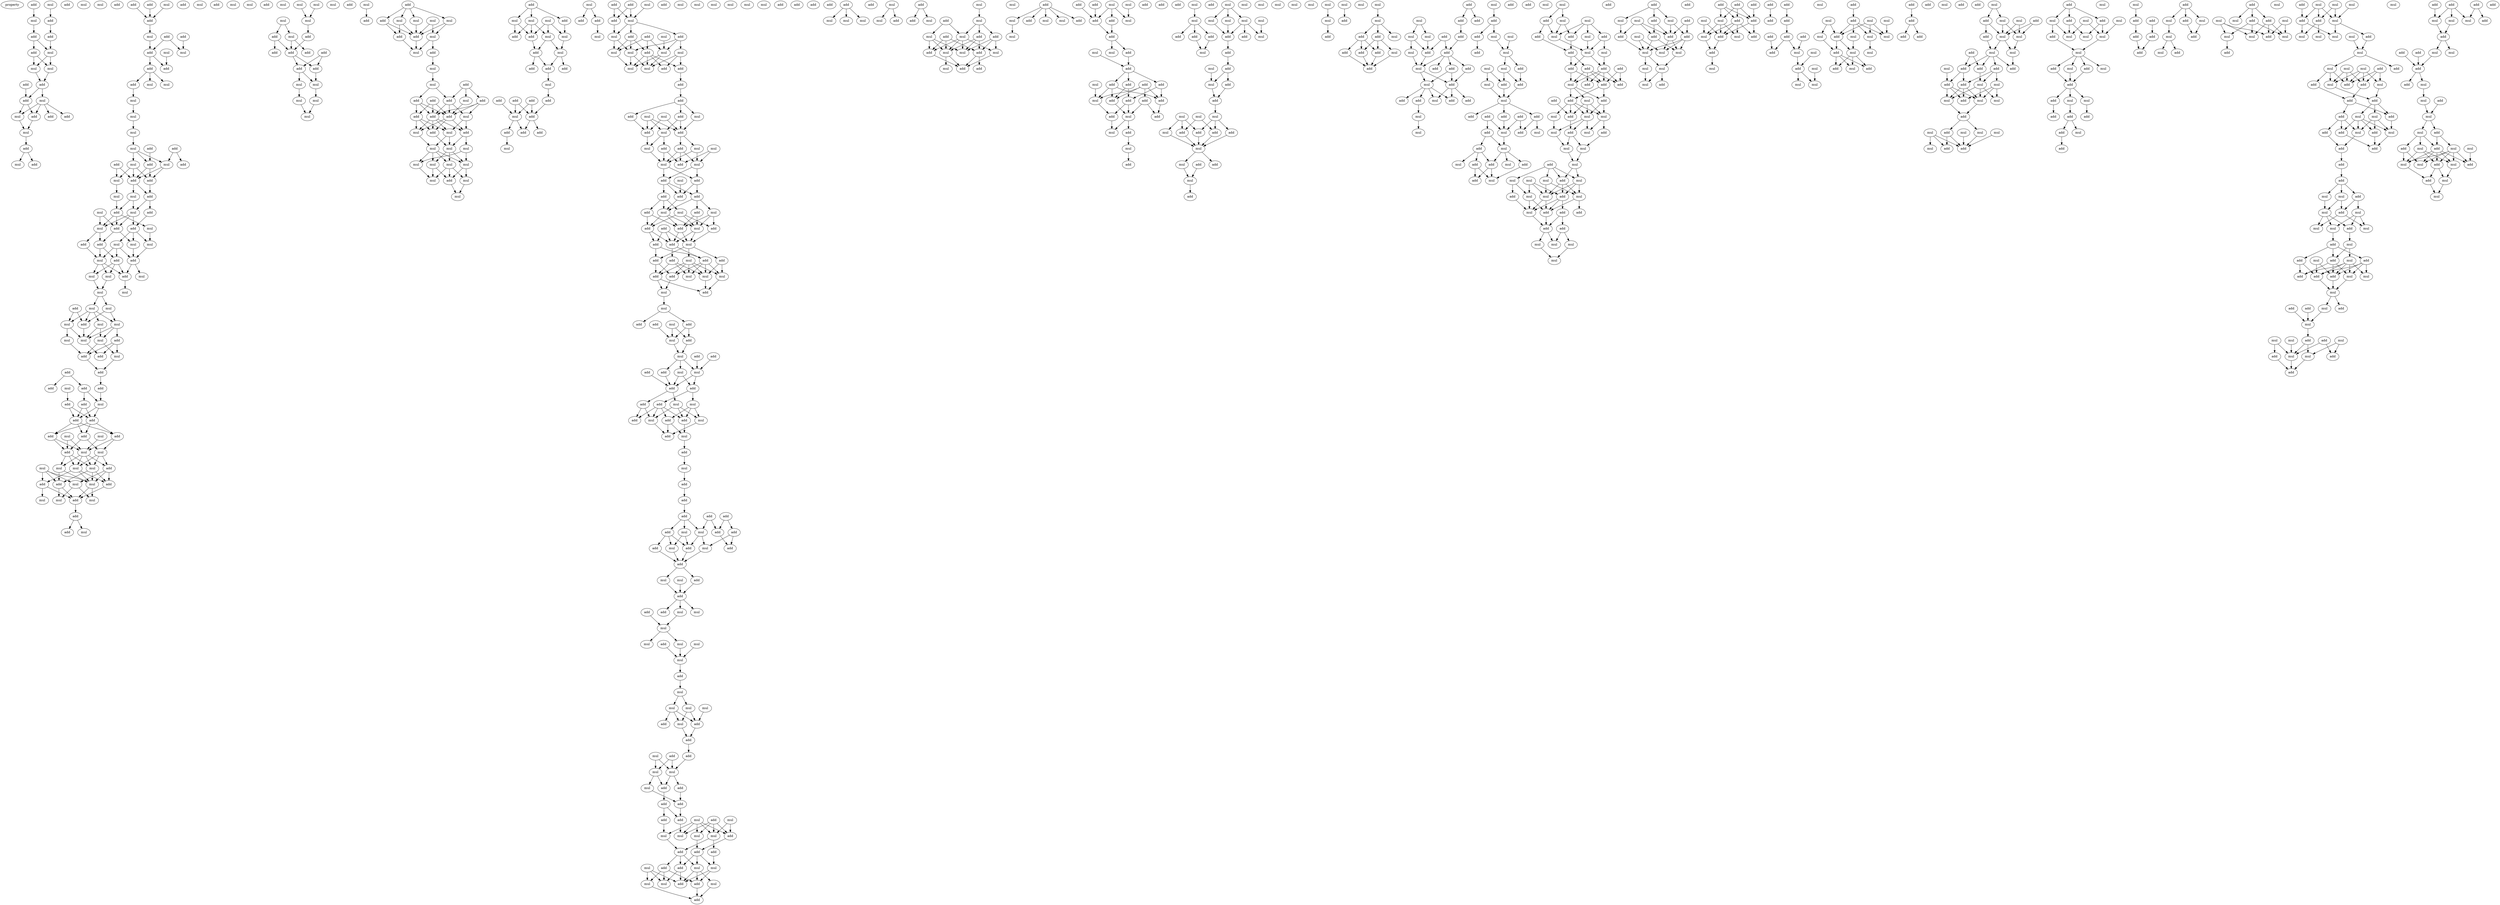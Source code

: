 digraph {
    node [fontcolor=black]
    property [mul=2,lf=1.3]
    0 [ label = add ];
    1 [ label = add ];
    2 [ label = mul ];
    3 [ label = mul ];
    4 [ label = add ];
    5 [ label = mul ];
    6 [ label = add ];
    7 [ label = add ];
    8 [ label = add ];
    9 [ label = mul ];
    10 [ label = mul ];
    11 [ label = mul ];
    12 [ label = mul ];
    13 [ label = add ];
    14 [ label = add ];
    15 [ label = mul ];
    16 [ label = add ];
    17 [ label = mul ];
    18 [ label = add ];
    19 [ label = add ];
    20 [ label = add ];
    21 [ label = add ];
    22 [ label = mul ];
    23 [ label = add ];
    24 [ label = add ];
    25 [ label = mul ];
    26 [ label = add ];
    27 [ label = mul ];
    28 [ label = add ];
    29 [ label = add ];
    30 [ label = add ];
    31 [ label = mul ];
    32 [ label = add ];
    33 [ label = add ];
    34 [ label = mul ];
    35 [ label = mul ];
    36 [ label = add ];
    37 [ label = add ];
    38 [ label = add ];
    39 [ label = mul ];
    40 [ label = mul ];
    41 [ label = mul ];
    42 [ label = mul ];
    43 [ label = add ];
    44 [ label = mul ];
    45 [ label = mul ];
    46 [ label = add ];
    47 [ label = add ];
    48 [ label = mul ];
    49 [ label = add ];
    50 [ label = mul ];
    51 [ label = add ];
    52 [ label = add ];
    53 [ label = mul ];
    54 [ label = mul ];
    55 [ label = add ];
    56 [ label = add ];
    57 [ label = mul ];
    58 [ label = add ];
    59 [ label = mul ];
    60 [ label = add ];
    61 [ label = add ];
    62 [ label = mul ];
    63 [ label = mul ];
    64 [ label = mul ];
    65 [ label = add ];
    66 [ label = add ];
    67 [ label = mul ];
    68 [ label = mul ];
    69 [ label = add ];
    70 [ label = add ];
    71 [ label = mul ];
    72 [ label = mul ];
    73 [ label = mul ];
    74 [ label = add ];
    75 [ label = add ];
    76 [ label = mul ];
    77 [ label = mul ];
    78 [ label = add ];
    79 [ label = mul ];
    80 [ label = mul ];
    81 [ label = mul ];
    82 [ label = mul ];
    83 [ label = add ];
    84 [ label = add ];
    85 [ label = mul ];
    86 [ label = add ];
    87 [ label = mul ];
    88 [ label = mul ];
    89 [ label = mul ];
    90 [ label = mul ];
    91 [ label = mul ];
    92 [ label = add ];
    93 [ label = mul ];
    94 [ label = add ];
    95 [ label = add ];
    96 [ label = mul ];
    97 [ label = add ];
    98 [ label = add ];
    99 [ label = add ];
    100 [ label = add ];
    101 [ label = add ];
    102 [ label = mul ];
    103 [ label = mul ];
    104 [ label = add ];
    105 [ label = add ];
    106 [ label = add ];
    107 [ label = add ];
    108 [ label = add ];
    109 [ label = add ];
    110 [ label = mul ];
    111 [ label = mul ];
    112 [ label = add ];
    113 [ label = mul ];
    114 [ label = mul ];
    115 [ label = add ];
    116 [ label = add ];
    117 [ label = mul ];
    118 [ label = mul ];
    119 [ label = mul ];
    120 [ label = mul ];
    121 [ label = add ];
    122 [ label = mul ];
    123 [ label = add ];
    124 [ label = add ];
    125 [ label = mul ];
    126 [ label = mul ];
    127 [ label = mul ];
    128 [ label = add ];
    129 [ label = mul ];
    130 [ label = add ];
    131 [ label = mul ];
    132 [ label = add ];
    133 [ label = mul ];
    134 [ label = mul ];
    135 [ label = add ];
    136 [ label = mul ];
    137 [ label = mul ];
    138 [ label = mul ];
    139 [ label = mul ];
    140 [ label = mul ];
    141 [ label = add ];
    142 [ label = add ];
    143 [ label = mul ];
    144 [ label = add ];
    145 [ label = add ];
    146 [ label = add ];
    147 [ label = add ];
    148 [ label = add ];
    149 [ label = add ];
    150 [ label = mul ];
    151 [ label = mul ];
    152 [ label = mul ];
    153 [ label = mul ];
    154 [ label = mul ];
    155 [ label = mul ];
    156 [ label = add ];
    157 [ label = mul ];
    158 [ label = add ];
    159 [ label = add ];
    160 [ label = mul ];
    161 [ label = mul ];
    162 [ label = mul ];
    163 [ label = add ];
    164 [ label = mul ];
    165 [ label = add ];
    166 [ label = add ];
    167 [ label = mul ];
    168 [ label = mul ];
    169 [ label = add ];
    170 [ label = mul ];
    171 [ label = mul ];
    172 [ label = add ];
    173 [ label = add ];
    174 [ label = add ];
    175 [ label = mul ];
    176 [ label = add ];
    177 [ label = add ];
    178 [ label = add ];
    179 [ label = add ];
    180 [ label = mul ];
    181 [ label = add ];
    182 [ label = mul ];
    183 [ label = mul ];
    184 [ label = add ];
    185 [ label = add ];
    186 [ label = mul ];
    187 [ label = mul ];
    188 [ label = mul ];
    189 [ label = mul ];
    190 [ label = mul ];
    191 [ label = mul ];
    192 [ label = mul ];
    193 [ label = add ];
    194 [ label = mul ];
    195 [ label = mul ];
    196 [ label = mul ];
    197 [ label = add ];
    198 [ label = mul ];
    199 [ label = mul ];
    200 [ label = add ];
    201 [ label = mul ];
    202 [ label = mul ];
    203 [ label = mul ];
    204 [ label = add ];
    205 [ label = add ];
    206 [ label = mul ];
    207 [ label = add ];
    208 [ label = add ];
    209 [ label = add ];
    210 [ label = add ];
    211 [ label = mul ];
    212 [ label = add ];
    213 [ label = add ];
    214 [ label = add ];
    215 [ label = add ];
    216 [ label = mul ];
    217 [ label = add ];
    218 [ label = add ];
    219 [ label = mul ];
    220 [ label = add ];
    221 [ label = add ];
    222 [ label = add ];
    223 [ label = mul ];
    224 [ label = add ];
    225 [ label = mul ];
    226 [ label = add ];
    227 [ label = mul ];
    228 [ label = add ];
    229 [ label = add ];
    230 [ label = add ];
    231 [ label = mul ];
    232 [ label = add ];
    233 [ label = mul ];
    234 [ label = add ];
    235 [ label = mul ];
    236 [ label = add ];
    237 [ label = mul ];
    238 [ label = mul ];
    239 [ label = add ];
    240 [ label = mul ];
    241 [ label = mul ];
    242 [ label = mul ];
    243 [ label = mul ];
    244 [ label = add ];
    245 [ label = add ];
    246 [ label = mul ];
    247 [ label = add ];
    248 [ label = add ];
    249 [ label = mul ];
    250 [ label = mul ];
    251 [ label = add ];
    252 [ label = add ];
    253 [ label = mul ];
    254 [ label = add ];
    255 [ label = add ];
    256 [ label = mul ];
    257 [ label = add ];
    258 [ label = mul ];
    259 [ label = mul ];
    260 [ label = add ];
    261 [ label = mul ];
    262 [ label = mul ];
    263 [ label = mul ];
    264 [ label = add ];
    265 [ label = mul ];
    266 [ label = add ];
    267 [ label = add ];
    268 [ label = add ];
    269 [ label = add ];
    270 [ label = add ];
    271 [ label = mul ];
    272 [ label = mul ];
    273 [ label = add ];
    274 [ label = mul ];
    275 [ label = add ];
    276 [ label = mul ];
    277 [ label = add ];
    278 [ label = add ];
    279 [ label = add ];
    280 [ label = add ];
    281 [ label = add ];
    282 [ label = add ];
    283 [ label = mul ];
    284 [ label = add ];
    285 [ label = add ];
    286 [ label = mul ];
    287 [ label = add ];
    288 [ label = add ];
    289 [ label = mul ];
    290 [ label = mul ];
    291 [ label = add ];
    292 [ label = add ];
    293 [ label = mul ];
    294 [ label = mul ];
    295 [ label = add ];
    296 [ label = mul ];
    297 [ label = add ];
    298 [ label = mul ];
    299 [ label = mul ];
    300 [ label = add ];
    301 [ label = add ];
    302 [ label = mul ];
    303 [ label = add ];
    304 [ label = add ];
    305 [ label = add ];
    306 [ label = mul ];
    307 [ label = add ];
    308 [ label = add ];
    309 [ label = mul ];
    310 [ label = mul ];
    311 [ label = mul ];
    312 [ label = add ];
    313 [ label = add ];
    314 [ label = mul ];
    315 [ label = add ];
    316 [ label = add ];
    317 [ label = mul ];
    318 [ label = add ];
    319 [ label = mul ];
    320 [ label = add ];
    321 [ label = mul ];
    322 [ label = add ];
    323 [ label = mul ];
    324 [ label = add ];
    325 [ label = add ];
    326 [ label = mul ];
    327 [ label = mul ];
    328 [ label = mul ];
    329 [ label = mul ];
    330 [ label = add ];
    331 [ label = add ];
    332 [ label = add ];
    333 [ label = add ];
    334 [ label = add ];
    335 [ label = mul ];
    336 [ label = add ];
    337 [ label = add ];
    338 [ label = mul ];
    339 [ label = add ];
    340 [ label = mul ];
    341 [ label = add ];
    342 [ label = add ];
    343 [ label = add ];
    344 [ label = mul ];
    345 [ label = add ];
    346 [ label = mul ];
    347 [ label = add ];
    348 [ label = mul ];
    349 [ label = add ];
    350 [ label = add ];
    351 [ label = add ];
    352 [ label = mul ];
    353 [ label = mul ];
    354 [ label = add ];
    355 [ label = add ];
    356 [ label = mul ];
    357 [ label = mul ];
    358 [ label = mul ];
    359 [ label = mul ];
    360 [ label = add ];
    361 [ label = add ];
    362 [ label = mul ];
    363 [ label = add ];
    364 [ label = add ];
    365 [ label = mul ];
    366 [ label = mul ];
    367 [ label = mul ];
    368 [ label = mul ];
    369 [ label = mul ];
    370 [ label = add ];
    371 [ label = add ];
    372 [ label = add ];
    373 [ label = add ];
    374 [ label = add ];
    375 [ label = mul ];
    376 [ label = mul ];
    377 [ label = mul ];
    378 [ label = add ];
    379 [ label = add ];
    380 [ label = mul ];
    381 [ label = add ];
    382 [ label = add ];
    383 [ label = add ];
    384 [ label = add ];
    385 [ label = mul ];
    386 [ label = add ];
    387 [ label = mul ];
    388 [ label = add ];
    389 [ label = mul ];
    390 [ label = mul ];
    391 [ label = mul ];
    392 [ label = mul ];
    393 [ label = add ];
    394 [ label = add ];
    395 [ label = add ];
    396 [ label = mul ];
    397 [ label = add ];
    398 [ label = mul ];
    399 [ label = mul ];
    400 [ label = add ];
    401 [ label = mul ];
    402 [ label = add ];
    403 [ label = add ];
    404 [ label = mul ];
    405 [ label = mul ];
    406 [ label = add ];
    407 [ label = add ];
    408 [ label = add ];
    409 [ label = mul ];
    410 [ label = mul ];
    411 [ label = mul ];
    412 [ label = mul ];
    413 [ label = mul ];
    414 [ label = add ];
    415 [ label = add ];
    416 [ label = add ];
    417 [ label = mul ];
    418 [ label = mul ];
    419 [ label = mul ];
    420 [ label = add ];
    421 [ label = mul ];
    422 [ label = add ];
    423 [ label = mul ];
    424 [ label = add ];
    425 [ label = add ];
    426 [ label = add ];
    427 [ label = add ];
    428 [ label = mul ];
    429 [ label = mul ];
    430 [ label = mul ];
    431 [ label = add ];
    432 [ label = add ];
    433 [ label = mul ];
    434 [ label = mul ];
    435 [ label = add ];
    436 [ label = mul ];
    437 [ label = add ];
    438 [ label = mul ];
    439 [ label = mul ];
    440 [ label = add ];
    441 [ label = mul ];
    442 [ label = add ];
    443 [ label = add ];
    444 [ label = mul ];
    445 [ label = add ];
    446 [ label = mul ];
    447 [ label = add ];
    448 [ label = mul ];
    449 [ label = add ];
    450 [ label = add ];
    451 [ label = add ];
    452 [ label = add ];
    453 [ label = mul ];
    454 [ label = add ];
    455 [ label = mul ];
    456 [ label = add ];
    457 [ label = add ];
    458 [ label = add ];
    459 [ label = mul ];
    460 [ label = add ];
    461 [ label = add ];
    462 [ label = mul ];
    463 [ label = add ];
    464 [ label = add ];
    465 [ label = add ];
    466 [ label = add ];
    467 [ label = add ];
    468 [ label = add ];
    469 [ label = mul ];
    470 [ label = mul ];
    471 [ label = add ];
    472 [ label = mul ];
    473 [ label = mul ];
    474 [ label = mul ];
    475 [ label = add ];
    476 [ label = add ];
    477 [ label = add ];
    478 [ label = add ];
    479 [ label = mul ];
    480 [ label = add ];
    481 [ label = mul ];
    482 [ label = mul ];
    483 [ label = mul ];
    484 [ label = mul ];
    485 [ label = mul ];
    486 [ label = mul ];
    487 [ label = add ];
    488 [ label = add ];
    489 [ label = mul ];
    490 [ label = add ];
    491 [ label = add ];
    492 [ label = mul ];
    493 [ label = mul ];
    494 [ label = add ];
    495 [ label = add ];
    496 [ label = mul ];
    497 [ label = mul ];
    498 [ label = mul ];
    499 [ label = mul ];
    500 [ label = add ];
    501 [ label = add ];
    502 [ label = add ];
    503 [ label = add ];
    504 [ label = mul ];
    505 [ label = mul ];
    506 [ label = mul ];
    507 [ label = add ];
    508 [ label = add ];
    509 [ label = mul ];
    510 [ label = mul ];
    511 [ label = add ];
    512 [ label = mul ];
    513 [ label = mul ];
    514 [ label = mul ];
    515 [ label = mul ];
    516 [ label = mul ];
    517 [ label = mul ];
    518 [ label = mul ];
    519 [ label = add ];
    520 [ label = add ];
    521 [ label = mul ];
    522 [ label = add ];
    523 [ label = add ];
    524 [ label = mul ];
    525 [ label = add ];
    526 [ label = add ];
    527 [ label = add ];
    528 [ label = mul ];
    529 [ label = add ];
    530 [ label = add ];
    531 [ label = add ];
    532 [ label = mul ];
    533 [ label = add ];
    534 [ label = mul ];
    535 [ label = mul ];
    536 [ label = add ];
    537 [ label = add ];
    538 [ label = mul ];
    539 [ label = add ];
    540 [ label = add ];
    541 [ label = add ];
    542 [ label = mul ];
    543 [ label = add ];
    544 [ label = add ];
    545 [ label = mul ];
    546 [ label = add ];
    547 [ label = mul ];
    548 [ label = add ];
    549 [ label = add ];
    550 [ label = add ];
    551 [ label = add ];
    552 [ label = mul ];
    553 [ label = mul ];
    554 [ label = mul ];
    555 [ label = add ];
    556 [ label = add ];
    557 [ label = mul ];
    558 [ label = add ];
    559 [ label = mul ];
    560 [ label = add ];
    561 [ label = mul ];
    562 [ label = mul ];
    563 [ label = mul ];
    564 [ label = add ];
    565 [ label = mul ];
    566 [ label = add ];
    567 [ label = add ];
    568 [ label = add ];
    569 [ label = mul ];
    570 [ label = mul ];
    571 [ label = add ];
    572 [ label = add ];
    573 [ label = add ];
    574 [ label = add ];
    575 [ label = add ];
    576 [ label = mul ];
    577 [ label = mul ];
    578 [ label = add ];
    579 [ label = add ];
    580 [ label = add ];
    581 [ label = mul ];
    582 [ label = add ];
    583 [ label = add ];
    584 [ label = mul ];
    585 [ label = mul ];
    586 [ label = add ];
    587 [ label = mul ];
    588 [ label = add ];
    589 [ label = mul ];
    590 [ label = mul ];
    591 [ label = mul ];
    592 [ label = add ];
    593 [ label = add ];
    594 [ label = mul ];
    595 [ label = add ];
    596 [ label = add ];
    597 [ label = mul ];
    598 [ label = mul ];
    599 [ label = mul ];
    600 [ label = add ];
    601 [ label = add ];
    602 [ label = add ];
    603 [ label = add ];
    604 [ label = add ];
    605 [ label = mul ];
    606 [ label = add ];
    607 [ label = add ];
    608 [ label = add ];
    609 [ label = add ];
    610 [ label = add ];
    611 [ label = mul ];
    612 [ label = add ];
    613 [ label = mul ];
    614 [ label = add ];
    615 [ label = mul ];
    616 [ label = mul ];
    617 [ label = add ];
    618 [ label = mul ];
    619 [ label = add ];
    620 [ label = mul ];
    621 [ label = mul ];
    622 [ label = mul ];
    623 [ label = add ];
    624 [ label = mul ];
    625 [ label = add ];
    626 [ label = mul ];
    627 [ label = mul ];
    628 [ label = mul ];
    629 [ label = mul ];
    630 [ label = mul ];
    631 [ label = mul ];
    632 [ label = add ];
    633 [ label = mul ];
    634 [ label = add ];
    635 [ label = mul ];
    636 [ label = add ];
    637 [ label = add ];
    638 [ label = add ];
    639 [ label = add ];
    640 [ label = add ];
    641 [ label = mul ];
    642 [ label = mul ];
    643 [ label = add ];
    644 [ label = mul ];
    645 [ label = mul ];
    646 [ label = add ];
    647 [ label = mul ];
    648 [ label = mul ];
    649 [ label = add ];
    650 [ label = add ];
    651 [ label = mul ];
    652 [ label = add ];
    653 [ label = add ];
    654 [ label = add ];
    655 [ label = add ];
    656 [ label = mul ];
    657 [ label = mul ];
    658 [ label = mul ];
    659 [ label = mul ];
    660 [ label = mul ];
    661 [ label = mul ];
    662 [ label = mul ];
    663 [ label = add ];
    664 [ label = add ];
    665 [ label = add ];
    666 [ label = add ];
    667 [ label = add ];
    668 [ label = add ];
    669 [ label = add ];
    670 [ label = mul ];
    671 [ label = mul ];
    672 [ label = add ];
    673 [ label = mul ];
    674 [ label = mul ];
    675 [ label = add ];
    676 [ label = add ];
    677 [ label = add ];
    678 [ label = add ];
    679 [ label = mul ];
    680 [ label = add ];
    681 [ label = add ];
    682 [ label = add ];
    683 [ label = add ];
    684 [ label = add ];
    685 [ label = add ];
    686 [ label = mul ];
    687 [ label = mul ];
    688 [ label = mul ];
    689 [ label = add ];
    690 [ label = mul ];
    691 [ label = mul ];
    692 [ label = mul ];
    693 [ label = add ];
    694 [ label = mul ];
    695 [ label = mul ];
    696 [ label = add ];
    697 [ label = mul ];
    698 [ label = mul ];
    699 [ label = mul ];
    700 [ label = mul ];
    701 [ label = add ];
    702 [ label = mul ];
    703 [ label = add ];
    704 [ label = mul ];
    705 [ label = mul ];
    706 [ label = add ];
    707 [ label = add ];
    708 [ label = mul ];
    709 [ label = add ];
    710 [ label = add ];
    711 [ label = add ];
    712 [ label = add ];
    713 [ label = add ];
    714 [ label = mul ];
    715 [ label = add ];
    716 [ label = add ];
    717 [ label = mul ];
    718 [ label = add ];
    719 [ label = add ];
    720 [ label = mul ];
    721 [ label = mul ];
    722 [ label = mul ];
    723 [ label = add ];
    724 [ label = mul ];
    725 [ label = add ];
    726 [ label = mul ];
    727 [ label = mul ];
    728 [ label = add ];
    729 [ label = add ];
    730 [ label = add ];
    731 [ label = add ];
    732 [ label = mul ];
    733 [ label = mul ];
    734 [ label = add ];
    735 [ label = mul ];
    736 [ label = add ];
    737 [ label = add ];
    738 [ label = mul ];
    739 [ label = mul ];
    740 [ label = mul ];
    741 [ label = add ];
    742 [ label = mul ];
    743 [ label = add ];
    744 [ label = mul ];
    745 [ label = mul ];
    746 [ label = mul ];
    747 [ label = add ];
    748 [ label = mul ];
    749 [ label = add ];
    750 [ label = add ];
    751 [ label = mul ];
    752 [ label = add ];
    753 [ label = mul ];
    754 [ label = add ];
    755 [ label = mul ];
    756 [ label = add ];
    757 [ label = mul ];
    758 [ label = mul ];
    759 [ label = mul ];
    760 [ label = mul ];
    761 [ label = add ];
    762 [ label = mul ];
    763 [ label = mul ];
    764 [ label = add ];
    765 [ label = mul ];
    766 [ label = add ];
    767 [ label = add ];
    768 [ label = mul ];
    769 [ label = mul ];
    770 [ label = add ];
    771 [ label = add ];
    772 [ label = add ];
    773 [ label = add ];
    774 [ label = mul ];
    775 [ label = mul ];
    776 [ label = add ];
    777 [ label = add ];
    778 [ label = add ];
    779 [ label = add ];
    780 [ label = add ];
    781 [ label = add ];
    782 [ label = mul ];
    783 [ label = add ];
    784 [ label = add ];
    785 [ label = mul ];
    786 [ label = mul ];
    787 [ label = add ];
    788 [ label = mul ];
    789 [ label = add ];
    790 [ label = add ];
    791 [ label = mul ];
    792 [ label = add ];
    793 [ label = mul ];
    794 [ label = add ];
    795 [ label = mul ];
    796 [ label = mul ];
    797 [ label = mul ];
    798 [ label = mul ];
    799 [ label = add ];
    800 [ label = add ];
    801 [ label = mul ];
    802 [ label = mul ];
    803 [ label = add ];
    804 [ label = mul ];
    805 [ label = mul ];
    806 [ label = add ];
    807 [ label = mul ];
    808 [ label = add ];
    809 [ label = mul ];
    810 [ label = mul ];
    811 [ label = mul ];
    812 [ label = add ];
    813 [ label = mul ];
    814 [ label = mul ];
    815 [ label = add ];
    816 [ label = add ];
    817 [ label = mul ];
    818 [ label = mul ];
    819 [ label = mul ];
    820 [ label = mul ];
    821 [ label = add ];
    822 [ label = add ];
    823 [ label = add ];
    824 [ label = mul ];
    825 [ label = add ];
    826 [ label = add ];
    827 [ label = add ];
    828 [ label = mul ];
    829 [ label = mul ];
    830 [ label = add ];
    831 [ label = add ];
    832 [ label = add ];
    833 [ label = add ];
    834 [ label = mul ];
    835 [ label = mul ];
    836 [ label = add ];
    837 [ label = add ];
    838 [ label = add ];
    839 [ label = add ];
    840 [ label = mul ];
    841 [ label = add ];
    842 [ label = mul ];
    843 [ label = add ];
    844 [ label = mul ];
    845 [ label = mul ];
    846 [ label = mul ];
    847 [ label = mul ];
    848 [ label = add ];
    849 [ label = mul ];
    850 [ label = add ];
    851 [ label = mul ];
    852 [ label = add ];
    853 [ label = mul ];
    854 [ label = add ];
    855 [ label = mul ];
    856 [ label = add ];
    857 [ label = add ];
    858 [ label = add ];
    859 [ label = add ];
    860 [ label = mul ];
    861 [ label = mul ];
    862 [ label = mul ];
    863 [ label = mul ];
    864 [ label = mul ];
    865 [ label = add ];
    866 [ label = add ];
    867 [ label = add ];
    868 [ label = mul ];
    869 [ label = add ];
    870 [ label = add ];
    871 [ label = mul ];
    872 [ label = mul ];
    873 [ label = mul ];
    874 [ label = add ];
    875 [ label = mul ];
    876 [ label = mul ];
    877 [ label = add ];
    878 [ label = add ];
    879 [ label = add ];
    880 [ label = add ];
    881 [ label = add ];
    882 [ label = mul ];
    883 [ label = add ];
    884 [ label = mul ];
    885 [ label = mul ];
    886 [ label = add ];
    887 [ label = add ];
    888 [ label = add ];
    889 [ label = mul ];
    890 [ label = mul ];
    891 [ label = add ];
    892 [ label = add ];
    893 [ label = mul ];
    894 [ label = add ];
    895 [ label = mul ];
    896 [ label = add ];
    897 [ label = mul ];
    898 [ label = add ];
    899 [ label = mul ];
    900 [ label = add ];
    901 [ label = add ];
    902 [ label = mul ];
    903 [ label = mul ];
    904 [ label = mul ];
    905 [ label = add ];
    906 [ label = mul ];
    907 [ label = add ];
    908 [ label = mul ];
    909 [ label = mul ];
    910 [ label = mul ];
    911 [ label = add ];
    912 [ label = mul ];
    0 -> 5 [ name = 0 ];
    3 -> 4 [ name = 1 ];
    4 -> 6 [ name = 2 ];
    5 -> 7 [ name = 3 ];
    6 -> 9 [ name = 4 ];
    7 -> 8 [ name = 5 ];
    7 -> 9 [ name = 6 ];
    8 -> 10 [ name = 7 ];
    8 -> 12 [ name = 8 ];
    9 -> 10 [ name = 9 ];
    9 -> 12 [ name = 10 ];
    10 -> 13 [ name = 11 ];
    12 -> 13 [ name = 12 ];
    13 -> 15 [ name = 13 ];
    13 -> 16 [ name = 14 ];
    14 -> 16 [ name = 15 ];
    15 -> 17 [ name = 16 ];
    15 -> 18 [ name = 17 ];
    15 -> 20 [ name = 18 ];
    15 -> 21 [ name = 19 ];
    16 -> 17 [ name = 20 ];
    16 -> 20 [ name = 21 ];
    17 -> 22 [ name = 22 ];
    20 -> 22 [ name = 23 ];
    22 -> 23 [ name = 24 ];
    23 -> 25 [ name = 25 ];
    23 -> 28 [ name = 26 ];
    24 -> 29 [ name = 27 ];
    26 -> 29 [ name = 28 ];
    27 -> 29 [ name = 29 ];
    29 -> 31 [ name = 30 ];
    30 -> 34 [ name = 31 ];
    31 -> 33 [ name = 32 ];
    32 -> 33 [ name = 33 ];
    32 -> 34 [ name = 34 ];
    33 -> 36 [ name = 35 ];
    33 -> 37 [ name = 36 ];
    35 -> 37 [ name = 37 ];
    36 -> 38 [ name = 38 ];
    36 -> 39 [ name = 39 ];
    36 -> 40 [ name = 40 ];
    38 -> 41 [ name = 41 ];
    41 -> 42 [ name = 42 ];
    42 -> 45 [ name = 43 ];
    45 -> 48 [ name = 44 ];
    46 -> 52 [ name = 45 ];
    47 -> 49 [ name = 46 ];
    47 -> 53 [ name = 47 ];
    48 -> 50 [ name = 48 ];
    48 -> 52 [ name = 49 ];
    48 -> 53 [ name = 50 ];
    50 -> 54 [ name = 51 ];
    50 -> 55 [ name = 52 ];
    50 -> 56 [ name = 53 ];
    51 -> 54 [ name = 54 ];
    51 -> 55 [ name = 55 ];
    52 -> 55 [ name = 56 ];
    52 -> 56 [ name = 57 ];
    53 -> 55 [ name = 58 ];
    53 -> 56 [ name = 59 ];
    54 -> 57 [ name = 60 ];
    55 -> 58 [ name = 61 ];
    55 -> 59 [ name = 62 ];
    56 -> 58 [ name = 63 ];
    57 -> 60 [ name = 64 ];
    58 -> 61 [ name = 65 ];
    58 -> 62 [ name = 66 ];
    59 -> 60 [ name = 67 ];
    59 -> 62 [ name = 68 ];
    60 -> 64 [ name = 69 ];
    60 -> 66 [ name = 70 ];
    60 -> 67 [ name = 71 ];
    61 -> 65 [ name = 72 ];
    62 -> 64 [ name = 73 ];
    62 -> 65 [ name = 74 ];
    62 -> 66 [ name = 75 ];
    63 -> 64 [ name = 76 ];
    63 -> 66 [ name = 77 ];
    64 -> 69 [ name = 78 ];
    64 -> 70 [ name = 79 ];
    65 -> 68 [ name = 80 ];
    65 -> 71 [ name = 81 ];
    65 -> 72 [ name = 82 ];
    66 -> 69 [ name = 83 ];
    66 -> 71 [ name = 84 ];
    67 -> 72 [ name = 85 ];
    68 -> 73 [ name = 86 ];
    68 -> 74 [ name = 87 ];
    68 -> 75 [ name = 88 ];
    69 -> 73 [ name = 89 ];
    69 -> 75 [ name = 90 ];
    70 -> 73 [ name = 91 ];
    71 -> 74 [ name = 92 ];
    72 -> 74 [ name = 93 ];
    73 -> 76 [ name = 94 ];
    73 -> 77 [ name = 95 ];
    73 -> 78 [ name = 96 ];
    74 -> 78 [ name = 97 ];
    74 -> 79 [ name = 98 ];
    75 -> 76 [ name = 99 ];
    75 -> 77 [ name = 100 ];
    75 -> 78 [ name = 101 ];
    76 -> 80 [ name = 102 ];
    77 -> 80 [ name = 103 ];
    78 -> 81 [ name = 104 ];
    80 -> 82 [ name = 105 ];
    80 -> 85 [ name = 106 ];
    82 -> 86 [ name = 107 ];
    82 -> 87 [ name = 108 ];
    82 -> 88 [ name = 109 ];
    82 -> 89 [ name = 110 ];
    83 -> 86 [ name = 111 ];
    83 -> 89 [ name = 112 ];
    85 -> 86 [ name = 113 ];
    85 -> 88 [ name = 114 ];
    86 -> 93 [ name = 115 ];
    87 -> 90 [ name = 116 ];
    87 -> 93 [ name = 117 ];
    88 -> 90 [ name = 118 ];
    88 -> 92 [ name = 119 ];
    88 -> 93 [ name = 120 ];
    89 -> 91 [ name = 121 ];
    89 -> 93 [ name = 122 ];
    90 -> 95 [ name = 123 ];
    90 -> 96 [ name = 124 ];
    91 -> 95 [ name = 125 ];
    92 -> 94 [ name = 126 ];
    92 -> 95 [ name = 127 ];
    92 -> 96 [ name = 128 ];
    93 -> 94 [ name = 129 ];
    95 -> 98 [ name = 130 ];
    96 -> 98 [ name = 131 ];
    97 -> 99 [ name = 132 ];
    97 -> 100 [ name = 133 ];
    98 -> 101 [ name = 134 ];
    100 -> 103 [ name = 135 ];
    100 -> 105 [ name = 136 ];
    101 -> 103 [ name = 137 ];
    102 -> 104 [ name = 138 ];
    103 -> 106 [ name = 139 ];
    103 -> 107 [ name = 140 ];
    104 -> 106 [ name = 141 ];
    104 -> 107 [ name = 142 ];
    105 -> 106 [ name = 143 ];
    105 -> 107 [ name = 144 ];
    106 -> 108 [ name = 145 ];
    106 -> 109 [ name = 146 ];
    106 -> 112 [ name = 147 ];
    107 -> 108 [ name = 148 ];
    107 -> 109 [ name = 149 ];
    107 -> 112 [ name = 150 ];
    108 -> 113 [ name = 151 ];
    108 -> 115 [ name = 152 ];
    109 -> 114 [ name = 153 ];
    109 -> 115 [ name = 154 ];
    110 -> 114 [ name = 155 ];
    110 -> 115 [ name = 156 ];
    111 -> 114 [ name = 157 ];
    112 -> 113 [ name = 158 ];
    112 -> 114 [ name = 159 ];
    113 -> 116 [ name = 160 ];
    113 -> 117 [ name = 161 ];
    113 -> 119 [ name = 162 ];
    114 -> 116 [ name = 163 ];
    114 -> 117 [ name = 164 ];
    114 -> 119 [ name = 165 ];
    114 -> 120 [ name = 166 ];
    115 -> 117 [ name = 167 ];
    115 -> 119 [ name = 168 ];
    115 -> 120 [ name = 169 ];
    116 -> 121 [ name = 170 ];
    116 -> 122 [ name = 171 ];
    116 -> 125 [ name = 172 ];
    117 -> 121 [ name = 173 ];
    117 -> 124 [ name = 174 ];
    117 -> 125 [ name = 175 ];
    118 -> 122 [ name = 176 ];
    118 -> 123 [ name = 177 ];
    118 -> 124 [ name = 178 ];
    118 -> 125 [ name = 179 ];
    119 -> 121 [ name = 180 ];
    119 -> 123 [ name = 181 ];
    119 -> 125 [ name = 182 ];
    120 -> 123 [ name = 183 ];
    120 -> 125 [ name = 184 ];
    121 -> 128 [ name = 185 ];
    122 -> 127 [ name = 186 ];
    122 -> 129 [ name = 187 ];
    123 -> 127 [ name = 188 ];
    123 -> 128 [ name = 189 ];
    124 -> 126 [ name = 190 ];
    124 -> 128 [ name = 191 ];
    125 -> 128 [ name = 192 ];
    125 -> 129 [ name = 193 ];
    128 -> 130 [ name = 194 ];
    130 -> 132 [ name = 195 ];
    130 -> 133 [ name = 196 ];
    137 -> 140 [ name = 197 ];
    138 -> 140 [ name = 198 ];
    139 -> 141 [ name = 199 ];
    139 -> 143 [ name = 200 ];
    140 -> 142 [ name = 201 ];
    141 -> 145 [ name = 202 ];
    141 -> 146 [ name = 203 ];
    142 -> 145 [ name = 204 ];
    143 -> 144 [ name = 205 ];
    143 -> 145 [ name = 206 ];
    145 -> 148 [ name = 207 ];
    145 -> 149 [ name = 208 ];
    147 -> 148 [ name = 209 ];
    147 -> 149 [ name = 210 ];
    148 -> 150 [ name = 211 ];
    149 -> 150 [ name = 212 ];
    149 -> 151 [ name = 213 ];
    150 -> 154 [ name = 214 ];
    151 -> 153 [ name = 215 ];
    153 -> 155 [ name = 216 ];
    154 -> 155 [ name = 217 ];
    157 -> 158 [ name = 218 ];
    159 -> 160 [ name = 219 ];
    159 -> 162 [ name = 220 ];
    159 -> 163 [ name = 221 ];
    159 -> 164 [ name = 222 ];
    160 -> 165 [ name = 223 ];
    161 -> 165 [ name = 224 ];
    161 -> 167 [ name = 225 ];
    162 -> 165 [ name = 226 ];
    162 -> 166 [ name = 227 ];
    163 -> 165 [ name = 228 ];
    163 -> 166 [ name = 229 ];
    164 -> 165 [ name = 230 ];
    164 -> 167 [ name = 231 ];
    165 -> 168 [ name = 232 ];
    166 -> 168 [ name = 233 ];
    167 -> 168 [ name = 234 ];
    167 -> 169 [ name = 235 ];
    169 -> 170 [ name = 236 ];
    170 -> 171 [ name = 237 ];
    171 -> 176 [ name = 238 ];
    171 -> 177 [ name = 239 ];
    172 -> 173 [ name = 240 ];
    172 -> 175 [ name = 241 ];
    172 -> 176 [ name = 242 ];
    173 -> 178 [ name = 243 ];
    173 -> 180 [ name = 244 ];
    173 -> 181 [ name = 245 ];
    174 -> 178 [ name = 246 ];
    174 -> 179 [ name = 247 ];
    174 -> 181 [ name = 248 ];
    175 -> 178 [ name = 249 ];
    176 -> 178 [ name = 250 ];
    176 -> 180 [ name = 251 ];
    176 -> 181 [ name = 252 ];
    177 -> 178 [ name = 253 ];
    177 -> 179 [ name = 254 ];
    177 -> 181 [ name = 255 ];
    178 -> 182 [ name = 256 ];
    178 -> 184 [ name = 257 ];
    178 -> 185 [ name = 258 ];
    179 -> 182 [ name = 259 ];
    179 -> 183 [ name = 260 ];
    179 -> 185 [ name = 261 ];
    180 -> 183 [ name = 262 ];
    180 -> 184 [ name = 263 ];
    181 -> 182 [ name = 264 ];
    181 -> 183 [ name = 265 ];
    181 -> 184 [ name = 266 ];
    181 -> 185 [ name = 267 ];
    182 -> 188 [ name = 268 ];
    183 -> 187 [ name = 269 ];
    183 -> 188 [ name = 270 ];
    184 -> 186 [ name = 271 ];
    184 -> 187 [ name = 272 ];
    185 -> 187 [ name = 273 ];
    186 -> 189 [ name = 274 ];
    186 -> 190 [ name = 275 ];
    187 -> 189 [ name = 276 ];
    187 -> 191 [ name = 277 ];
    187 -> 192 [ name = 278 ];
    188 -> 189 [ name = 279 ];
    188 -> 190 [ name = 280 ];
    188 -> 191 [ name = 281 ];
    188 -> 192 [ name = 282 ];
    189 -> 193 [ name = 283 ];
    189 -> 195 [ name = 284 ];
    190 -> 194 [ name = 285 ];
    191 -> 193 [ name = 286 ];
    191 -> 194 [ name = 287 ];
    191 -> 195 [ name = 288 ];
    192 -> 193 [ name = 289 ];
    192 -> 194 [ name = 290 ];
    193 -> 196 [ name = 291 ];
    195 -> 196 [ name = 292 ];
    197 -> 198 [ name = 293 ];
    197 -> 200 [ name = 294 ];
    197 -> 201 [ name = 295 ];
    198 -> 203 [ name = 296 ];
    198 -> 204 [ name = 297 ];
    198 -> 205 [ name = 298 ];
    199 -> 202 [ name = 299 ];
    199 -> 203 [ name = 300 ];
    199 -> 205 [ name = 301 ];
    200 -> 202 [ name = 302 ];
    201 -> 204 [ name = 303 ];
    201 -> 205 [ name = 304 ];
    202 -> 206 [ name = 305 ];
    203 -> 206 [ name = 306 ];
    203 -> 207 [ name = 307 ];
    205 -> 207 [ name = 308 ];
    206 -> 208 [ name = 309 ];
    206 -> 209 [ name = 310 ];
    207 -> 209 [ name = 311 ];
    207 -> 210 [ name = 312 ];
    209 -> 211 [ name = 313 ];
    211 -> 213 [ name = 314 ];
    212 -> 216 [ name = 315 ];
    212 -> 217 [ name = 316 ];
    213 -> 217 [ name = 317 ];
    214 -> 216 [ name = 318 ];
    215 -> 216 [ name = 319 ];
    215 -> 217 [ name = 320 ];
    216 -> 218 [ name = 321 ];
    216 -> 220 [ name = 322 ];
    217 -> 218 [ name = 323 ];
    217 -> 221 [ name = 324 ];
    219 -> 222 [ name = 325 ];
    219 -> 224 [ name = 326 ];
    220 -> 223 [ name = 327 ];
    224 -> 225 [ name = 328 ];
    226 -> 230 [ name = 329 ];
    226 -> 231 [ name = 330 ];
    227 -> 231 [ name = 331 ];
    228 -> 230 [ name = 332 ];
    228 -> 231 [ name = 333 ];
    230 -> 233 [ name = 334 ];
    231 -> 232 [ name = 335 ];
    231 -> 233 [ name = 336 ];
    231 -> 234 [ name = 337 ];
    232 -> 238 [ name = 338 ];
    232 -> 240 [ name = 339 ];
    232 -> 241 [ name = 340 ];
    233 -> 237 [ name = 341 ];
    233 -> 238 [ name = 342 ];
    234 -> 237 [ name = 343 ];
    234 -> 238 [ name = 344 ];
    234 -> 239 [ name = 345 ];
    235 -> 240 [ name = 346 ];
    236 -> 237 [ name = 347 ];
    236 -> 239 [ name = 348 ];
    236 -> 240 [ name = 349 ];
    237 -> 242 [ name = 350 ];
    238 -> 242 [ name = 351 ];
    238 -> 243 [ name = 352 ];
    239 -> 242 [ name = 353 ];
    239 -> 243 [ name = 354 ];
    239 -> 244 [ name = 355 ];
    239 -> 245 [ name = 356 ];
    240 -> 242 [ name = 357 ];
    240 -> 243 [ name = 358 ];
    241 -> 243 [ name = 359 ];
    241 -> 244 [ name = 360 ];
    241 -> 245 [ name = 361 ];
    244 -> 247 [ name = 362 ];
    247 -> 248 [ name = 363 ];
    248 -> 249 [ name = 364 ];
    248 -> 251 [ name = 365 ];
    248 -> 252 [ name = 366 ];
    249 -> 255 [ name = 367 ];
    250 -> 254 [ name = 368 ];
    250 -> 255 [ name = 369 ];
    250 -> 256 [ name = 370 ];
    251 -> 254 [ name = 371 ];
    252 -> 255 [ name = 372 ];
    252 -> 256 [ name = 373 ];
    253 -> 254 [ name = 374 ];
    253 -> 255 [ name = 375 ];
    254 -> 259 [ name = 376 ];
    255 -> 257 [ name = 377 ];
    255 -> 261 [ name = 378 ];
    256 -> 259 [ name = 379 ];
    256 -> 260 [ name = 380 ];
    257 -> 262 [ name = 381 ];
    257 -> 263 [ name = 382 ];
    257 -> 264 [ name = 383 ];
    258 -> 263 [ name = 384 ];
    258 -> 264 [ name = 385 ];
    259 -> 262 [ name = 386 ];
    260 -> 262 [ name = 387 ];
    260 -> 264 [ name = 388 ];
    261 -> 262 [ name = 389 ];
    261 -> 263 [ name = 390 ];
    262 -> 266 [ name = 391 ];
    262 -> 267 [ name = 392 ];
    263 -> 266 [ name = 393 ];
    263 -> 267 [ name = 394 ];
    265 -> 270 [ name = 395 ];
    266 -> 269 [ name = 396 ];
    266 -> 270 [ name = 397 ];
    267 -> 268 [ name = 398 ];
    267 -> 269 [ name = 399 ];
    267 -> 270 [ name = 400 ];
    268 -> 272 [ name = 401 ];
    268 -> 274 [ name = 402 ];
    268 -> 275 [ name = 403 ];
    269 -> 271 [ name = 404 ];
    269 -> 273 [ name = 405 ];
    269 -> 274 [ name = 406 ];
    270 -> 274 [ name = 407 ];
    271 -> 276 [ name = 408 ];
    271 -> 279 [ name = 409 ];
    271 -> 280 [ name = 410 ];
    272 -> 276 [ name = 411 ];
    272 -> 278 [ name = 412 ];
    272 -> 280 [ name = 413 ];
    273 -> 276 [ name = 414 ];
    273 -> 279 [ name = 415 ];
    274 -> 276 [ name = 416 ];
    274 -> 278 [ name = 417 ];
    274 -> 279 [ name = 418 ];
    275 -> 278 [ name = 419 ];
    275 -> 279 [ name = 420 ];
    276 -> 281 [ name = 421 ];
    276 -> 283 [ name = 422 ];
    277 -> 281 [ name = 423 ];
    277 -> 282 [ name = 424 ];
    277 -> 283 [ name = 425 ];
    278 -> 281 [ name = 426 ];
    278 -> 282 [ name = 427 ];
    279 -> 281 [ name = 428 ];
    279 -> 283 [ name = 429 ];
    280 -> 283 [ name = 430 ];
    281 -> 284 [ name = 431 ];
    281 -> 287 [ name = 432 ];
    282 -> 284 [ name = 433 ];
    282 -> 285 [ name = 434 ];
    283 -> 285 [ name = 435 ];
    283 -> 286 [ name = 436 ];
    283 -> 288 [ name = 437 ];
    284 -> 289 [ name = 438 ];
    284 -> 290 [ name = 439 ];
    284 -> 292 [ name = 440 ];
    284 -> 293 [ name = 441 ];
    285 -> 291 [ name = 442 ];
    285 -> 292 [ name = 443 ];
    286 -> 289 [ name = 444 ];
    286 -> 290 [ name = 445 ];
    286 -> 291 [ name = 446 ];
    286 -> 292 [ name = 447 ];
    286 -> 293 [ name = 448 ];
    287 -> 289 [ name = 449 ];
    287 -> 291 [ name = 450 ];
    287 -> 293 [ name = 451 ];
    288 -> 290 [ name = 452 ];
    288 -> 293 [ name = 453 ];
    290 -> 295 [ name = 454 ];
    291 -> 294 [ name = 455 ];
    291 -> 295 [ name = 456 ];
    292 -> 294 [ name = 457 ];
    293 -> 295 [ name = 458 ];
    294 -> 296 [ name = 459 ];
    296 -> 297 [ name = 460 ];
    296 -> 301 [ name = 461 ];
    299 -> 302 [ name = 462 ];
    299 -> 303 [ name = 463 ];
    300 -> 302 [ name = 464 ];
    301 -> 302 [ name = 465 ];
    301 -> 303 [ name = 466 ];
    302 -> 306 [ name = 467 ];
    303 -> 306 [ name = 468 ];
    304 -> 311 [ name = 469 ];
    305 -> 311 [ name = 470 ];
    306 -> 308 [ name = 471 ];
    306 -> 310 [ name = 472 ];
    306 -> 311 [ name = 473 ];
    307 -> 312 [ name = 474 ];
    308 -> 312 [ name = 475 ];
    310 -> 312 [ name = 476 ];
    310 -> 313 [ name = 477 ];
    311 -> 312 [ name = 478 ];
    311 -> 313 [ name = 479 ];
    312 -> 314 [ name = 480 ];
    312 -> 315 [ name = 481 ];
    313 -> 316 [ name = 482 ];
    313 -> 317 [ name = 483 ];
    314 -> 319 [ name = 484 ];
    314 -> 320 [ name = 485 ];
    314 -> 321 [ name = 486 ];
    315 -> 318 [ name = 487 ];
    315 -> 321 [ name = 488 ];
    316 -> 318 [ name = 489 ];
    316 -> 320 [ name = 490 ];
    316 -> 321 [ name = 491 ];
    316 -> 322 [ name = 492 ];
    317 -> 319 [ name = 493 ];
    317 -> 320 [ name = 494 ];
    317 -> 322 [ name = 495 ];
    319 -> 324 [ name = 496 ];
    320 -> 323 [ name = 497 ];
    321 -> 324 [ name = 498 ];
    322 -> 323 [ name = 499 ];
    322 -> 324 [ name = 500 ];
    323 -> 325 [ name = 501 ];
    325 -> 329 [ name = 502 ];
    329 -> 330 [ name = 503 ];
    330 -> 331 [ name = 504 ];
    331 -> 332 [ name = 505 ];
    332 -> 335 [ name = 506 ];
    332 -> 338 [ name = 507 ];
    332 -> 339 [ name = 508 ];
    333 -> 335 [ name = 509 ];
    333 -> 337 [ name = 510 ];
    334 -> 336 [ name = 511 ];
    334 -> 337 [ name = 512 ];
    335 -> 341 [ name = 513 ];
    335 -> 344 [ name = 514 ];
    336 -> 343 [ name = 515 ];
    336 -> 344 [ name = 516 ];
    337 -> 343 [ name = 517 ];
    338 -> 340 [ name = 518 ];
    338 -> 341 [ name = 519 ];
    339 -> 340 [ name = 520 ];
    339 -> 341 [ name = 521 ];
    339 -> 342 [ name = 522 ];
    340 -> 345 [ name = 523 ];
    341 -> 345 [ name = 524 ];
    342 -> 345 [ name = 525 ];
    344 -> 345 [ name = 526 ];
    345 -> 346 [ name = 527 ];
    345 -> 349 [ name = 528 ];
    346 -> 350 [ name = 529 ];
    348 -> 350 [ name = 530 ];
    349 -> 350 [ name = 531 ];
    350 -> 352 [ name = 532 ];
    350 -> 353 [ name = 533 ];
    350 -> 354 [ name = 534 ];
    351 -> 356 [ name = 535 ];
    352 -> 356 [ name = 536 ];
    356 -> 357 [ name = 537 ];
    356 -> 358 [ name = 538 ];
    358 -> 362 [ name = 539 ];
    359 -> 362 [ name = 540 ];
    361 -> 362 [ name = 541 ];
    362 -> 364 [ name = 542 ];
    364 -> 365 [ name = 543 ];
    365 -> 366 [ name = 544 ];
    365 -> 367 [ name = 545 ];
    366 -> 369 [ name = 546 ];
    366 -> 370 [ name = 547 ];
    366 -> 371 [ name = 548 ];
    367 -> 369 [ name = 549 ];
    367 -> 370 [ name = 550 ];
    368 -> 370 [ name = 551 ];
    369 -> 372 [ name = 552 ];
    370 -> 372 [ name = 553 ];
    372 -> 374 [ name = 554 ];
    373 -> 376 [ name = 555 ];
    373 -> 377 [ name = 556 ];
    374 -> 377 [ name = 557 ];
    375 -> 376 [ name = 558 ];
    375 -> 377 [ name = 559 ];
    376 -> 379 [ name = 560 ];
    376 -> 380 [ name = 561 ];
    377 -> 378 [ name = 562 ];
    377 -> 379 [ name = 563 ];
    378 -> 381 [ name = 564 ];
    379 -> 382 [ name = 565 ];
    380 -> 381 [ name = 566 ];
    381 -> 386 [ name = 567 ];
    382 -> 384 [ name = 568 ];
    382 -> 386 [ name = 569 ];
    383 -> 388 [ name = 570 ];
    383 -> 390 [ name = 571 ];
    383 -> 391 [ name = 572 ];
    383 -> 392 [ name = 573 ];
    384 -> 389 [ name = 574 ];
    385 -> 388 [ name = 575 ];
    385 -> 389 [ name = 576 ];
    385 -> 390 [ name = 577 ];
    385 -> 391 [ name = 578 ];
    385 -> 392 [ name = 579 ];
    386 -> 392 [ name = 580 ];
    387 -> 388 [ name = 581 ];
    387 -> 390 [ name = 582 ];
    388 -> 394 [ name = 583 ];
    389 -> 395 [ name = 584 ];
    390 -> 393 [ name = 585 ];
    390 -> 395 [ name = 586 ];
    391 -> 394 [ name = 587 ];
    393 -> 398 [ name = 588 ];
    394 -> 397 [ name = 589 ];
    394 -> 398 [ name = 590 ];
    394 -> 399 [ name = 591 ];
    395 -> 397 [ name = 592 ];
    395 -> 399 [ name = 593 ];
    395 -> 400 [ name = 594 ];
    396 -> 401 [ name = 595 ];
    396 -> 403 [ name = 596 ];
    396 -> 405 [ name = 597 ];
    397 -> 403 [ name = 598 ];
    397 -> 405 [ name = 599 ];
    398 -> 402 [ name = 600 ];
    398 -> 403 [ name = 601 ];
    399 -> 402 [ name = 602 ];
    399 -> 403 [ name = 603 ];
    399 -> 404 [ name = 604 ];
    400 -> 401 [ name = 605 ];
    400 -> 402 [ name = 606 ];
    400 -> 405 [ name = 607 ];
    401 -> 406 [ name = 608 ];
    402 -> 406 [ name = 609 ];
    404 -> 406 [ name = 610 ];
    407 -> 409 [ name = 611 ];
    407 -> 411 [ name = 612 ];
    407 -> 412 [ name = 613 ];
    410 -> 413 [ name = 614 ];
    410 -> 414 [ name = 615 ];
    415 -> 416 [ name = 616 ];
    415 -> 417 [ name = 617 ];
    418 -> 419 [ name = 618 ];
    419 -> 421 [ name = 619 ];
    419 -> 422 [ name = 620 ];
    419 -> 425 [ name = 621 ];
    420 -> 421 [ name = 622 ];
    420 -> 423 [ name = 623 ];
    421 -> 426 [ name = 624 ];
    421 -> 428 [ name = 625 ];
    421 -> 429 [ name = 626 ];
    421 -> 430 [ name = 627 ];
    422 -> 427 [ name = 628 ];
    422 -> 428 [ name = 629 ];
    422 -> 429 [ name = 630 ];
    423 -> 426 [ name = 631 ];
    423 -> 428 [ name = 632 ];
    423 -> 429 [ name = 633 ];
    424 -> 426 [ name = 634 ];
    424 -> 427 [ name = 635 ];
    424 -> 428 [ name = 636 ];
    425 -> 427 [ name = 637 ];
    425 -> 429 [ name = 638 ];
    425 -> 430 [ name = 639 ];
    426 -> 432 [ name = 640 ];
    427 -> 431 [ name = 641 ];
    427 -> 432 [ name = 642 ];
    428 -> 432 [ name = 643 ];
    428 -> 433 [ name = 644 ];
    430 -> 432 [ name = 645 ];
    435 -> 436 [ name = 646 ];
    435 -> 437 [ name = 647 ];
    435 -> 438 [ name = 648 ];
    435 -> 439 [ name = 649 ];
    435 -> 440 [ name = 650 ];
    436 -> 441 [ name = 651 ];
    442 -> 447 [ name = 652 ];
    444 -> 448 [ name = 653 ];
    445 -> 447 [ name = 654 ];
    446 -> 447 [ name = 655 ];
    446 -> 448 [ name = 656 ];
    446 -> 449 [ name = 657 ];
    447 -> 450 [ name = 658 ];
    449 -> 450 [ name = 659 ];
    450 -> 451 [ name = 660 ];
    450 -> 455 [ name = 661 ];
    451 -> 456 [ name = 662 ];
    453 -> 456 [ name = 663 ];
    456 -> 457 [ name = 664 ];
    456 -> 458 [ name = 665 ];
    456 -> 461 [ name = 666 ];
    457 -> 462 [ name = 667 ];
    457 -> 463 [ name = 668 ];
    457 -> 465 [ name = 669 ];
    458 -> 463 [ name = 670 ];
    458 -> 464 [ name = 671 ];
    459 -> 462 [ name = 672 ];
    460 -> 462 [ name = 673 ];
    460 -> 463 [ name = 674 ];
    460 -> 465 [ name = 675 ];
    460 -> 466 [ name = 676 ];
    461 -> 464 [ name = 677 ];
    461 -> 465 [ name = 678 ];
    462 -> 468 [ name = 679 ];
    463 -> 467 [ name = 680 ];
    464 -> 468 [ name = 681 ];
    464 -> 469 [ name = 682 ];
    465 -> 469 [ name = 683 ];
    466 -> 467 [ name = 684 ];
    466 -> 469 [ name = 685 ];
    468 -> 470 [ name = 686 ];
    469 -> 470 [ name = 687 ];
    469 -> 471 [ name = 688 ];
    471 -> 473 [ name = 689 ];
    472 -> 474 [ name = 690 ];
    473 -> 475 [ name = 691 ];
    474 -> 476 [ name = 692 ];
    474 -> 477 [ name = 693 ];
    474 -> 478 [ name = 694 ];
    477 -> 479 [ name = 695 ];
    478 -> 479 [ name = 696 ];
    481 -> 482 [ name = 697 ];
    481 -> 483 [ name = 698 ];
    481 -> 486 [ name = 699 ];
    482 -> 487 [ name = 700 ];
    482 -> 488 [ name = 701 ];
    482 -> 489 [ name = 702 ];
    483 -> 487 [ name = 703 ];
    484 -> 489 [ name = 704 ];
    486 -> 487 [ name = 705 ];
    487 -> 490 [ name = 706 ];
    490 -> 491 [ name = 707 ];
    491 -> 493 [ name = 708 ];
    491 -> 494 [ name = 709 ];
    492 -> 493 [ name = 710 ];
    493 -> 495 [ name = 711 ];
    494 -> 495 [ name = 712 ];
    495 -> 497 [ name = 713 ];
    496 -> 499 [ name = 714 ];
    496 -> 501 [ name = 715 ];
    496 -> 502 [ name = 716 ];
    497 -> 500 [ name = 717 ];
    497 -> 501 [ name = 718 ];
    497 -> 503 [ name = 719 ];
    498 -> 500 [ name = 720 ];
    498 -> 502 [ name = 721 ];
    499 -> 504 [ name = 722 ];
    500 -> 504 [ name = 723 ];
    501 -> 504 [ name = 724 ];
    502 -> 504 [ name = 725 ];
    503 -> 504 [ name = 726 ];
    504 -> 506 [ name = 727 ];
    504 -> 507 [ name = 728 ];
    506 -> 509 [ name = 729 ];
    508 -> 509 [ name = 730 ];
    509 -> 511 [ name = 731 ];
    514 -> 515 [ name = 732 ];
    515 -> 519 [ name = 733 ];
    516 -> 520 [ name = 734 ];
    518 -> 521 [ name = 735 ];
    521 -> 522 [ name = 736 ];
    521 -> 523 [ name = 737 ];
    521 -> 524 [ name = 738 ];
    522 -> 525 [ name = 739 ];
    522 -> 526 [ name = 740 ];
    522 -> 528 [ name = 741 ];
    523 -> 525 [ name = 742 ];
    523 -> 526 [ name = 743 ];
    523 -> 527 [ name = 744 ];
    525 -> 529 [ name = 745 ];
    526 -> 529 [ name = 746 ];
    527 -> 529 [ name = 747 ];
    528 -> 529 [ name = 748 ];
    530 -> 531 [ name = 749 ];
    530 -> 533 [ name = 750 ];
    531 -> 537 [ name = 751 ];
    532 -> 534 [ name = 752 ];
    532 -> 535 [ name = 753 ];
    534 -> 539 [ name = 754 ];
    535 -> 538 [ name = 755 ];
    535 -> 539 [ name = 756 ];
    536 -> 539 [ name = 757 ];
    536 -> 540 [ name = 758 ];
    537 -> 540 [ name = 759 ];
    538 -> 542 [ name = 760 ];
    539 -> 542 [ name = 761 ];
    540 -> 541 [ name = 762 ];
    540 -> 542 [ name = 763 ];
    540 -> 543 [ name = 764 ];
    540 -> 544 [ name = 765 ];
    541 -> 546 [ name = 766 ];
    542 -> 545 [ name = 767 ];
    542 -> 546 [ name = 768 ];
    543 -> 545 [ name = 769 ];
    543 -> 546 [ name = 770 ];
    545 -> 547 [ name = 771 ];
    545 -> 549 [ name = 772 ];
    545 -> 550 [ name = 773 ];
    545 -> 551 [ name = 774 ];
    546 -> 547 [ name = 775 ];
    546 -> 548 [ name = 776 ];
    546 -> 550 [ name = 777 ];
    549 -> 552 [ name = 778 ];
    552 -> 554 [ name = 779 ];
    553 -> 555 [ name = 780 ];
    555 -> 557 [ name = 781 ];
    555 -> 558 [ name = 782 ];
    557 -> 561 [ name = 783 ];
    558 -> 560 [ name = 784 ];
    559 -> 561 [ name = 785 ];
    561 -> 562 [ name = 786 ];
    561 -> 564 [ name = 787 ];
    562 -> 567 [ name = 788 ];
    562 -> 568 [ name = 789 ];
    563 -> 565 [ name = 790 ];
    563 -> 567 [ name = 791 ];
    564 -> 568 [ name = 792 ];
    565 -> 570 [ name = 793 ];
    567 -> 570 [ name = 794 ];
    568 -> 570 [ name = 795 ];
    570 -> 571 [ name = 796 ];
    570 -> 573 [ name = 797 ];
    570 -> 575 [ name = 798 ];
    571 -> 576 [ name = 799 ];
    572 -> 576 [ name = 800 ];
    572 -> 579 [ name = 801 ];
    573 -> 577 [ name = 802 ];
    573 -> 579 [ name = 803 ];
    574 -> 576 [ name = 804 ];
    574 -> 578 [ name = 805 ];
    576 -> 581 [ name = 806 ];
    578 -> 580 [ name = 807 ];
    578 -> 581 [ name = 808 ];
    580 -> 583 [ name = 809 ];
    580 -> 584 [ name = 810 ];
    580 -> 586 [ name = 811 ];
    581 -> 582 [ name = 812 ];
    581 -> 583 [ name = 813 ];
    581 -> 585 [ name = 814 ];
    582 -> 587 [ name = 815 ];
    583 -> 587 [ name = 816 ];
    583 -> 588 [ name = 817 ];
    586 -> 587 [ name = 818 ];
    586 -> 588 [ name = 819 ];
    589 -> 591 [ name = 820 ];
    589 -> 592 [ name = 821 ];
    590 -> 593 [ name = 822 ];
    590 -> 594 [ name = 823 ];
    590 -> 596 [ name = 824 ];
    590 -> 597 [ name = 825 ];
    591 -> 596 [ name = 826 ];
    591 -> 597 [ name = 827 ];
    592 -> 595 [ name = 828 ];
    592 -> 597 [ name = 829 ];
    593 -> 598 [ name = 830 ];
    593 -> 599 [ name = 831 ];
    594 -> 599 [ name = 832 ];
    595 -> 600 [ name = 833 ];
    596 -> 600 [ name = 834 ];
    597 -> 599 [ name = 835 ];
    598 -> 601 [ name = 836 ];
    599 -> 601 [ name = 837 ];
    599 -> 604 [ name = 838 ];
    600 -> 602 [ name = 839 ];
    600 -> 604 [ name = 840 ];
    601 -> 605 [ name = 841 ];
    601 -> 606 [ name = 842 ];
    601 -> 607 [ name = 843 ];
    601 -> 608 [ name = 844 ];
    602 -> 605 [ name = 845 ];
    602 -> 606 [ name = 846 ];
    602 -> 607 [ name = 847 ];
    602 -> 608 [ name = 848 ];
    603 -> 606 [ name = 849 ];
    603 -> 607 [ name = 850 ];
    604 -> 605 [ name = 851 ];
    604 -> 607 [ name = 852 ];
    605 -> 609 [ name = 853 ];
    605 -> 611 [ name = 854 ];
    605 -> 612 [ name = 855 ];
    607 -> 609 [ name = 856 ];
    607 -> 612 [ name = 857 ];
    609 -> 613 [ name = 858 ];
    609 -> 614 [ name = 859 ];
    609 -> 615 [ name = 860 ];
    609 -> 616 [ name = 861 ];
    610 -> 614 [ name = 862 ];
    611 -> 613 [ name = 863 ];
    611 -> 614 [ name = 864 ];
    611 -> 615 [ name = 865 ];
    612 -> 613 [ name = 866 ];
    612 -> 615 [ name = 867 ];
    613 -> 619 [ name = 868 ];
    613 -> 620 [ name = 869 ];
    614 -> 617 [ name = 870 ];
    615 -> 617 [ name = 871 ];
    615 -> 618 [ name = 872 ];
    615 -> 620 [ name = 873 ];
    616 -> 618 [ name = 874 ];
    617 -> 621 [ name = 875 ];
    617 -> 622 [ name = 876 ];
    618 -> 622 [ name = 877 ];
    619 -> 621 [ name = 878 ];
    621 -> 624 [ name = 879 ];
    622 -> 624 [ name = 880 ];
    623 -> 625 [ name = 881 ];
    623 -> 627 [ name = 882 ];
    623 -> 628 [ name = 883 ];
    623 -> 629 [ name = 884 ];
    624 -> 625 [ name = 885 ];
    624 -> 629 [ name = 886 ];
    625 -> 631 [ name = 887 ];
    625 -> 633 [ name = 888 ];
    625 -> 634 [ name = 889 ];
    626 -> 630 [ name = 890 ];
    626 -> 631 [ name = 891 ];
    626 -> 634 [ name = 892 ];
    627 -> 630 [ name = 893 ];
    627 -> 632 [ name = 894 ];
    628 -> 631 [ name = 895 ];
    628 -> 633 [ name = 896 ];
    629 -> 631 [ name = 897 ];
    629 -> 633 [ name = 898 ];
    629 -> 634 [ name = 899 ];
    630 -> 635 [ name = 900 ];
    630 -> 637 [ name = 901 ];
    631 -> 635 [ name = 902 ];
    631 -> 637 [ name = 903 ];
    632 -> 635 [ name = 904 ];
    633 -> 637 [ name = 905 ];
    633 -> 638 [ name = 906 ];
    634 -> 635 [ name = 907 ];
    634 -> 636 [ name = 908 ];
    634 -> 637 [ name = 909 ];
    635 -> 639 [ name = 910 ];
    636 -> 639 [ name = 911 ];
    636 -> 640 [ name = 912 ];
    637 -> 639 [ name = 913 ];
    639 -> 642 [ name = 914 ];
    639 -> 644 [ name = 915 ];
    640 -> 641 [ name = 916 ];
    640 -> 642 [ name = 917 ];
    641 -> 645 [ name = 918 ];
    644 -> 645 [ name = 919 ];
    646 -> 647 [ name = 920 ];
    646 -> 648 [ name = 921 ];
    646 -> 650 [ name = 922 ];
    647 -> 655 [ name = 923 ];
    648 -> 653 [ name = 924 ];
    648 -> 654 [ name = 925 ];
    649 -> 653 [ name = 926 ];
    649 -> 654 [ name = 927 ];
    650 -> 652 [ name = 928 ];
    650 -> 654 [ name = 929 ];
    651 -> 652 [ name = 930 ];
    651 -> 654 [ name = 931 ];
    651 -> 655 [ name = 932 ];
    652 -> 657 [ name = 933 ];
    652 -> 659 [ name = 934 ];
    653 -> 657 [ name = 935 ];
    653 -> 658 [ name = 936 ];
    653 -> 659 [ name = 937 ];
    654 -> 657 [ name = 938 ];
    654 -> 658 [ name = 939 ];
    655 -> 659 [ name = 940 ];
    656 -> 658 [ name = 941 ];
    656 -> 659 [ name = 942 ];
    657 -> 660 [ name = 943 ];
    659 -> 660 [ name = 944 ];
    659 -> 661 [ name = 945 ];
    660 -> 662 [ name = 946 ];
    660 -> 663 [ name = 947 ];
    661 -> 662 [ name = 948 ];
    665 -> 669 [ name = 949 ];
    666 -> 668 [ name = 950 ];
    666 -> 669 [ name = 951 ];
    666 -> 670 [ name = 952 ];
    667 -> 668 [ name = 953 ];
    667 -> 669 [ name = 954 ];
    667 -> 670 [ name = 955 ];
    668 -> 673 [ name = 956 ];
    668 -> 674 [ name = 957 ];
    668 -> 675 [ name = 958 ];
    668 -> 676 [ name = 959 ];
    669 -> 675 [ name = 960 ];
    669 -> 676 [ name = 961 ];
    670 -> 673 [ name = 962 ];
    670 -> 674 [ name = 963 ];
    670 -> 675 [ name = 964 ];
    671 -> 673 [ name = 965 ];
    671 -> 675 [ name = 966 ];
    672 -> 677 [ name = 967 ];
    673 -> 678 [ name = 968 ];
    675 -> 678 [ name = 969 ];
    678 -> 679 [ name = 970 ];
    680 -> 681 [ name = 971 ];
    681 -> 683 [ name = 972 ];
    682 -> 685 [ name = 973 ];
    683 -> 685 [ name = 974 ];
    683 -> 687 [ name = 975 ];
    684 -> 687 [ name = 976 ];
    686 -> 689 [ name = 977 ];
    687 -> 689 [ name = 978 ];
    689 -> 691 [ name = 979 ];
    689 -> 692 [ name = 980 ];
    690 -> 692 [ name = 981 ];
    693 -> 696 [ name = 982 ];
    694 -> 698 [ name = 983 ];
    694 -> 701 [ name = 984 ];
    695 -> 702 [ name = 985 ];
    696 -> 699 [ name = 986 ];
    696 -> 700 [ name = 987 ];
    696 -> 701 [ name = 988 ];
    696 -> 702 [ name = 989 ];
    697 -> 700 [ name = 990 ];
    697 -> 701 [ name = 991 ];
    697 -> 702 [ name = 992 ];
    698 -> 703 [ name = 993 ];
    699 -> 704 [ name = 994 ];
    700 -> 705 [ name = 995 ];
    701 -> 703 [ name = 996 ];
    701 -> 704 [ name = 997 ];
    703 -> 706 [ name = 998 ];
    703 -> 708 [ name = 999 ];
    703 -> 709 [ name = 1000 ];
    704 -> 706 [ name = 1001 ];
    704 -> 708 [ name = 1002 ];
    704 -> 709 [ name = 1003 ];
    707 -> 711 [ name = 1004 ];
    711 -> 712 [ name = 1005 ];
    711 -> 713 [ name = 1006 ];
    717 -> 719 [ name = 1007 ];
    717 -> 720 [ name = 1008 ];
    718 -> 722 [ name = 1009 ];
    718 -> 724 [ name = 1010 ];
    719 -> 722 [ name = 1011 ];
    719 -> 723 [ name = 1012 ];
    720 -> 722 [ name = 1013 ];
    720 -> 724 [ name = 1014 ];
    721 -> 722 [ name = 1015 ];
    721 -> 724 [ name = 1016 ];
    722 -> 726 [ name = 1017 ];
    722 -> 727 [ name = 1018 ];
    723 -> 726 [ name = 1019 ];
    724 -> 727 [ name = 1020 ];
    725 -> 729 [ name = 1021 ];
    725 -> 730 [ name = 1022 ];
    726 -> 728 [ name = 1023 ];
    726 -> 729 [ name = 1024 ];
    726 -> 730 [ name = 1025 ];
    726 -> 731 [ name = 1026 ];
    727 -> 731 [ name = 1027 ];
    728 -> 733 [ name = 1028 ];
    728 -> 735 [ name = 1029 ];
    728 -> 736 [ name = 1030 ];
    729 -> 735 [ name = 1031 ];
    730 -> 734 [ name = 1032 ];
    730 -> 736 [ name = 1033 ];
    732 -> 734 [ name = 1034 ];
    733 -> 737 [ name = 1035 ];
    733 -> 739 [ name = 1036 ];
    733 -> 740 [ name = 1037 ];
    734 -> 737 [ name = 1038 ];
    734 -> 738 [ name = 1039 ];
    734 -> 740 [ name = 1040 ];
    735 -> 738 [ name = 1041 ];
    735 -> 739 [ name = 1042 ];
    735 -> 740 [ name = 1043 ];
    736 -> 737 [ name = 1044 ];
    736 -> 738 [ name = 1045 ];
    736 -> 740 [ name = 1046 ];
    738 -> 741 [ name = 1047 ];
    740 -> 741 [ name = 1048 ];
    741 -> 742 [ name = 1049 ];
    741 -> 743 [ name = 1050 ];
    742 -> 747 [ name = 1051 ];
    743 -> 747 [ name = 1052 ];
    743 -> 749 [ name = 1053 ];
    744 -> 747 [ name = 1054 ];
    745 -> 747 [ name = 1055 ];
    746 -> 747 [ name = 1056 ];
    746 -> 748 [ name = 1057 ];
    746 -> 749 [ name = 1058 ];
    750 -> 752 [ name = 1059 ];
    750 -> 754 [ name = 1060 ];
    750 -> 755 [ name = 1061 ];
    751 -> 758 [ name = 1062 ];
    751 -> 759 [ name = 1063 ];
    752 -> 757 [ name = 1064 ];
    752 -> 758 [ name = 1065 ];
    753 -> 758 [ name = 1066 ];
    754 -> 757 [ name = 1067 ];
    754 -> 759 [ name = 1068 ];
    755 -> 756 [ name = 1069 ];
    755 -> 759 [ name = 1070 ];
    756 -> 760 [ name = 1071 ];
    758 -> 760 [ name = 1072 ];
    760 -> 761 [ name = 1073 ];
    760 -> 762 [ name = 1074 ];
    760 -> 764 [ name = 1075 ];
    760 -> 765 [ name = 1076 ];
    761 -> 766 [ name = 1077 ];
    762 -> 766 [ name = 1078 ];
    764 -> 766 [ name = 1079 ];
    766 -> 767 [ name = 1080 ];
    766 -> 768 [ name = 1081 ];
    766 -> 769 [ name = 1082 ];
    767 -> 770 [ name = 1083 ];
    768 -> 772 [ name = 1084 ];
    769 -> 771 [ name = 1085 ];
    772 -> 773 [ name = 1086 ];
    772 -> 774 [ name = 1087 ];
    773 -> 776 [ name = 1088 ];
    775 -> 778 [ name = 1089 ];
    777 -> 780 [ name = 1090 ];
    778 -> 781 [ name = 1091 ];
    779 -> 782 [ name = 1092 ];
    779 -> 783 [ name = 1093 ];
    779 -> 785 [ name = 1094 ];
    780 -> 784 [ name = 1095 ];
    781 -> 784 [ name = 1096 ];
    782 -> 786 [ name = 1097 ];
    783 -> 787 [ name = 1098 ];
    785 -> 787 [ name = 1099 ];
    786 -> 788 [ name = 1100 ];
    786 -> 789 [ name = 1101 ];
    790 -> 792 [ name = 1102 ];
    790 -> 794 [ name = 1103 ];
    790 -> 795 [ name = 1104 ];
    791 -> 797 [ name = 1105 ];
    791 -> 799 [ name = 1106 ];
    792 -> 796 [ name = 1107 ];
    792 -> 797 [ name = 1108 ];
    792 -> 798 [ name = 1109 ];
    793 -> 796 [ name = 1110 ];
    793 -> 798 [ name = 1111 ];
    793 -> 799 [ name = 1112 ];
    794 -> 797 [ name = 1113 ];
    794 -> 798 [ name = 1114 ];
    794 -> 799 [ name = 1115 ];
    796 -> 800 [ name = 1116 ];
    802 -> 807 [ name = 1117 ];
    803 -> 806 [ name = 1118 ];
    804 -> 807 [ name = 1119 ];
    804 -> 808 [ name = 1120 ];
    805 -> 806 [ name = 1121 ];
    805 -> 807 [ name = 1122 ];
    805 -> 808 [ name = 1123 ];
    806 -> 809 [ name = 1124 ];
    806 -> 811 [ name = 1125 ];
    807 -> 809 [ name = 1126 ];
    807 -> 812 [ name = 1127 ];
    808 -> 810 [ name = 1128 ];
    808 -> 811 [ name = 1129 ];
    812 -> 814 [ name = 1130 ];
    813 -> 814 [ name = 1131 ];
    814 -> 816 [ name = 1132 ];
    814 -> 818 [ name = 1133 ];
    815 -> 821 [ name = 1134 ];
    815 -> 822 [ name = 1135 ];
    815 -> 824 [ name = 1136 ];
    817 -> 820 [ name = 1137 ];
    817 -> 821 [ name = 1138 ];
    817 -> 822 [ name = 1139 ];
    818 -> 820 [ name = 1140 ];
    818 -> 822 [ name = 1141 ];
    818 -> 823 [ name = 1142 ];
    819 -> 820 [ name = 1143 ];
    819 -> 821 [ name = 1144 ];
    819 -> 822 [ name = 1145 ];
    819 -> 824 [ name = 1146 ];
    820 -> 825 [ name = 1147 ];
    821 -> 826 [ name = 1148 ];
    823 -> 826 [ name = 1149 ];
    824 -> 825 [ name = 1150 ];
    825 -> 828 [ name = 1151 ];
    825 -> 829 [ name = 1152 ];
    825 -> 830 [ name = 1153 ];
    826 -> 827 [ name = 1154 ];
    826 -> 830 [ name = 1155 ];
    827 -> 832 [ name = 1156 ];
    827 -> 833 [ name = 1157 ];
    827 -> 834 [ name = 1158 ];
    828 -> 831 [ name = 1159 ];
    828 -> 833 [ name = 1160 ];
    828 -> 834 [ name = 1161 ];
    828 -> 835 [ name = 1162 ];
    829 -> 831 [ name = 1163 ];
    829 -> 834 [ name = 1164 ];
    829 -> 835 [ name = 1165 ];
    830 -> 835 [ name = 1166 ];
    831 -> 837 [ name = 1167 ];
    832 -> 836 [ name = 1168 ];
    833 -> 837 [ name = 1169 ];
    834 -> 836 [ name = 1170 ];
    835 -> 837 [ name = 1171 ];
    836 -> 838 [ name = 1172 ];
    838 -> 839 [ name = 1173 ];
    839 -> 840 [ name = 1174 ];
    839 -> 841 [ name = 1175 ];
    839 -> 842 [ name = 1176 ];
    840 -> 845 [ name = 1177 ];
    841 -> 843 [ name = 1178 ];
    841 -> 844 [ name = 1179 ];
    842 -> 843 [ name = 1180 ];
    842 -> 845 [ name = 1181 ];
    843 -> 846 [ name = 1182 ];
    843 -> 847 [ name = 1183 ];
    844 -> 847 [ name = 1184 ];
    844 -> 848 [ name = 1185 ];
    844 -> 849 [ name = 1186 ];
    845 -> 846 [ name = 1187 ];
    845 -> 848 [ name = 1188 ];
    845 -> 849 [ name = 1189 ];
    848 -> 851 [ name = 1190 ];
    849 -> 850 [ name = 1191 ];
    850 -> 852 [ name = 1192 ];
    850 -> 854 [ name = 1193 ];
    850 -> 856 [ name = 1194 ];
    851 -> 853 [ name = 1195 ];
    851 -> 856 [ name = 1196 ];
    852 -> 857 [ name = 1197 ];
    852 -> 859 [ name = 1198 ];
    853 -> 857 [ name = 1199 ];
    853 -> 858 [ name = 1200 ];
    853 -> 859 [ name = 1201 ];
    853 -> 860 [ name = 1202 ];
    853 -> 861 [ name = 1203 ];
    854 -> 858 [ name = 1204 ];
    854 -> 859 [ name = 1205 ];
    854 -> 860 [ name = 1206 ];
    854 -> 861 [ name = 1207 ];
    855 -> 858 [ name = 1208 ];
    855 -> 859 [ name = 1209 ];
    856 -> 857 [ name = 1210 ];
    856 -> 858 [ name = 1211 ];
    856 -> 860 [ name = 1212 ];
    858 -> 862 [ name = 1213 ];
    859 -> 862 [ name = 1214 ];
    860 -> 862 [ name = 1215 ];
    862 -> 864 [ name = 1216 ];
    862 -> 865 [ name = 1217 ];
    864 -> 868 [ name = 1218 ];
    866 -> 868 [ name = 1219 ];
    867 -> 868 [ name = 1220 ];
    868 -> 870 [ name = 1221 ];
    869 -> 874 [ name = 1222 ];
    869 -> 875 [ name = 1223 ];
    870 -> 875 [ name = 1224 ];
    870 -> 876 [ name = 1225 ];
    871 -> 874 [ name = 1226 ];
    871 -> 876 [ name = 1227 ];
    872 -> 875 [ name = 1228 ];
    873 -> 875 [ name = 1229 ];
    873 -> 877 [ name = 1230 ];
    875 -> 878 [ name = 1231 ];
    876 -> 878 [ name = 1232 ];
    877 -> 878 [ name = 1233 ];
    879 -> 882 [ name = 1234 ];
    879 -> 883 [ name = 1235 ];
    880 -> 885 [ name = 1236 ];
    881 -> 882 [ name = 1237 ];
    881 -> 884 [ name = 1238 ];
    881 -> 885 [ name = 1239 ];
    884 -> 886 [ name = 1240 ];
    885 -> 886 [ name = 1241 ];
    886 -> 889 [ name = 1242 ];
    886 -> 890 [ name = 1243 ];
    887 -> 891 [ name = 1244 ];
    888 -> 891 [ name = 1245 ];
    889 -> 891 [ name = 1246 ];
    891 -> 892 [ name = 1247 ];
    891 -> 893 [ name = 1248 ];
    893 -> 895 [ name = 1249 ];
    895 -> 897 [ name = 1250 ];
    896 -> 897 [ name = 1251 ];
    897 -> 898 [ name = 1252 ];
    897 -> 899 [ name = 1253 ];
    898 -> 900 [ name = 1254 ];
    898 -> 903 [ name = 1255 ];
    899 -> 900 [ name = 1256 ];
    899 -> 901 [ name = 1257 ];
    899 -> 904 [ name = 1258 ];
    900 -> 905 [ name = 1259 ];
    900 -> 906 [ name = 1260 ];
    900 -> 907 [ name = 1261 ];
    900 -> 908 [ name = 1262 ];
    900 -> 909 [ name = 1263 ];
    901 -> 906 [ name = 1264 ];
    901 -> 909 [ name = 1265 ];
    902 -> 907 [ name = 1266 ];
    903 -> 905 [ name = 1267 ];
    903 -> 906 [ name = 1268 ];
    903 -> 907 [ name = 1269 ];
    903 -> 908 [ name = 1270 ];
    903 -> 909 [ name = 1271 ];
    904 -> 905 [ name = 1272 ];
    904 -> 908 [ name = 1273 ];
    904 -> 909 [ name = 1274 ];
    905 -> 910 [ name = 1275 ];
    905 -> 911 [ name = 1276 ];
    908 -> 910 [ name = 1277 ];
    909 -> 911 [ name = 1278 ];
    910 -> 912 [ name = 1279 ];
    911 -> 912 [ name = 1280 ];
}
